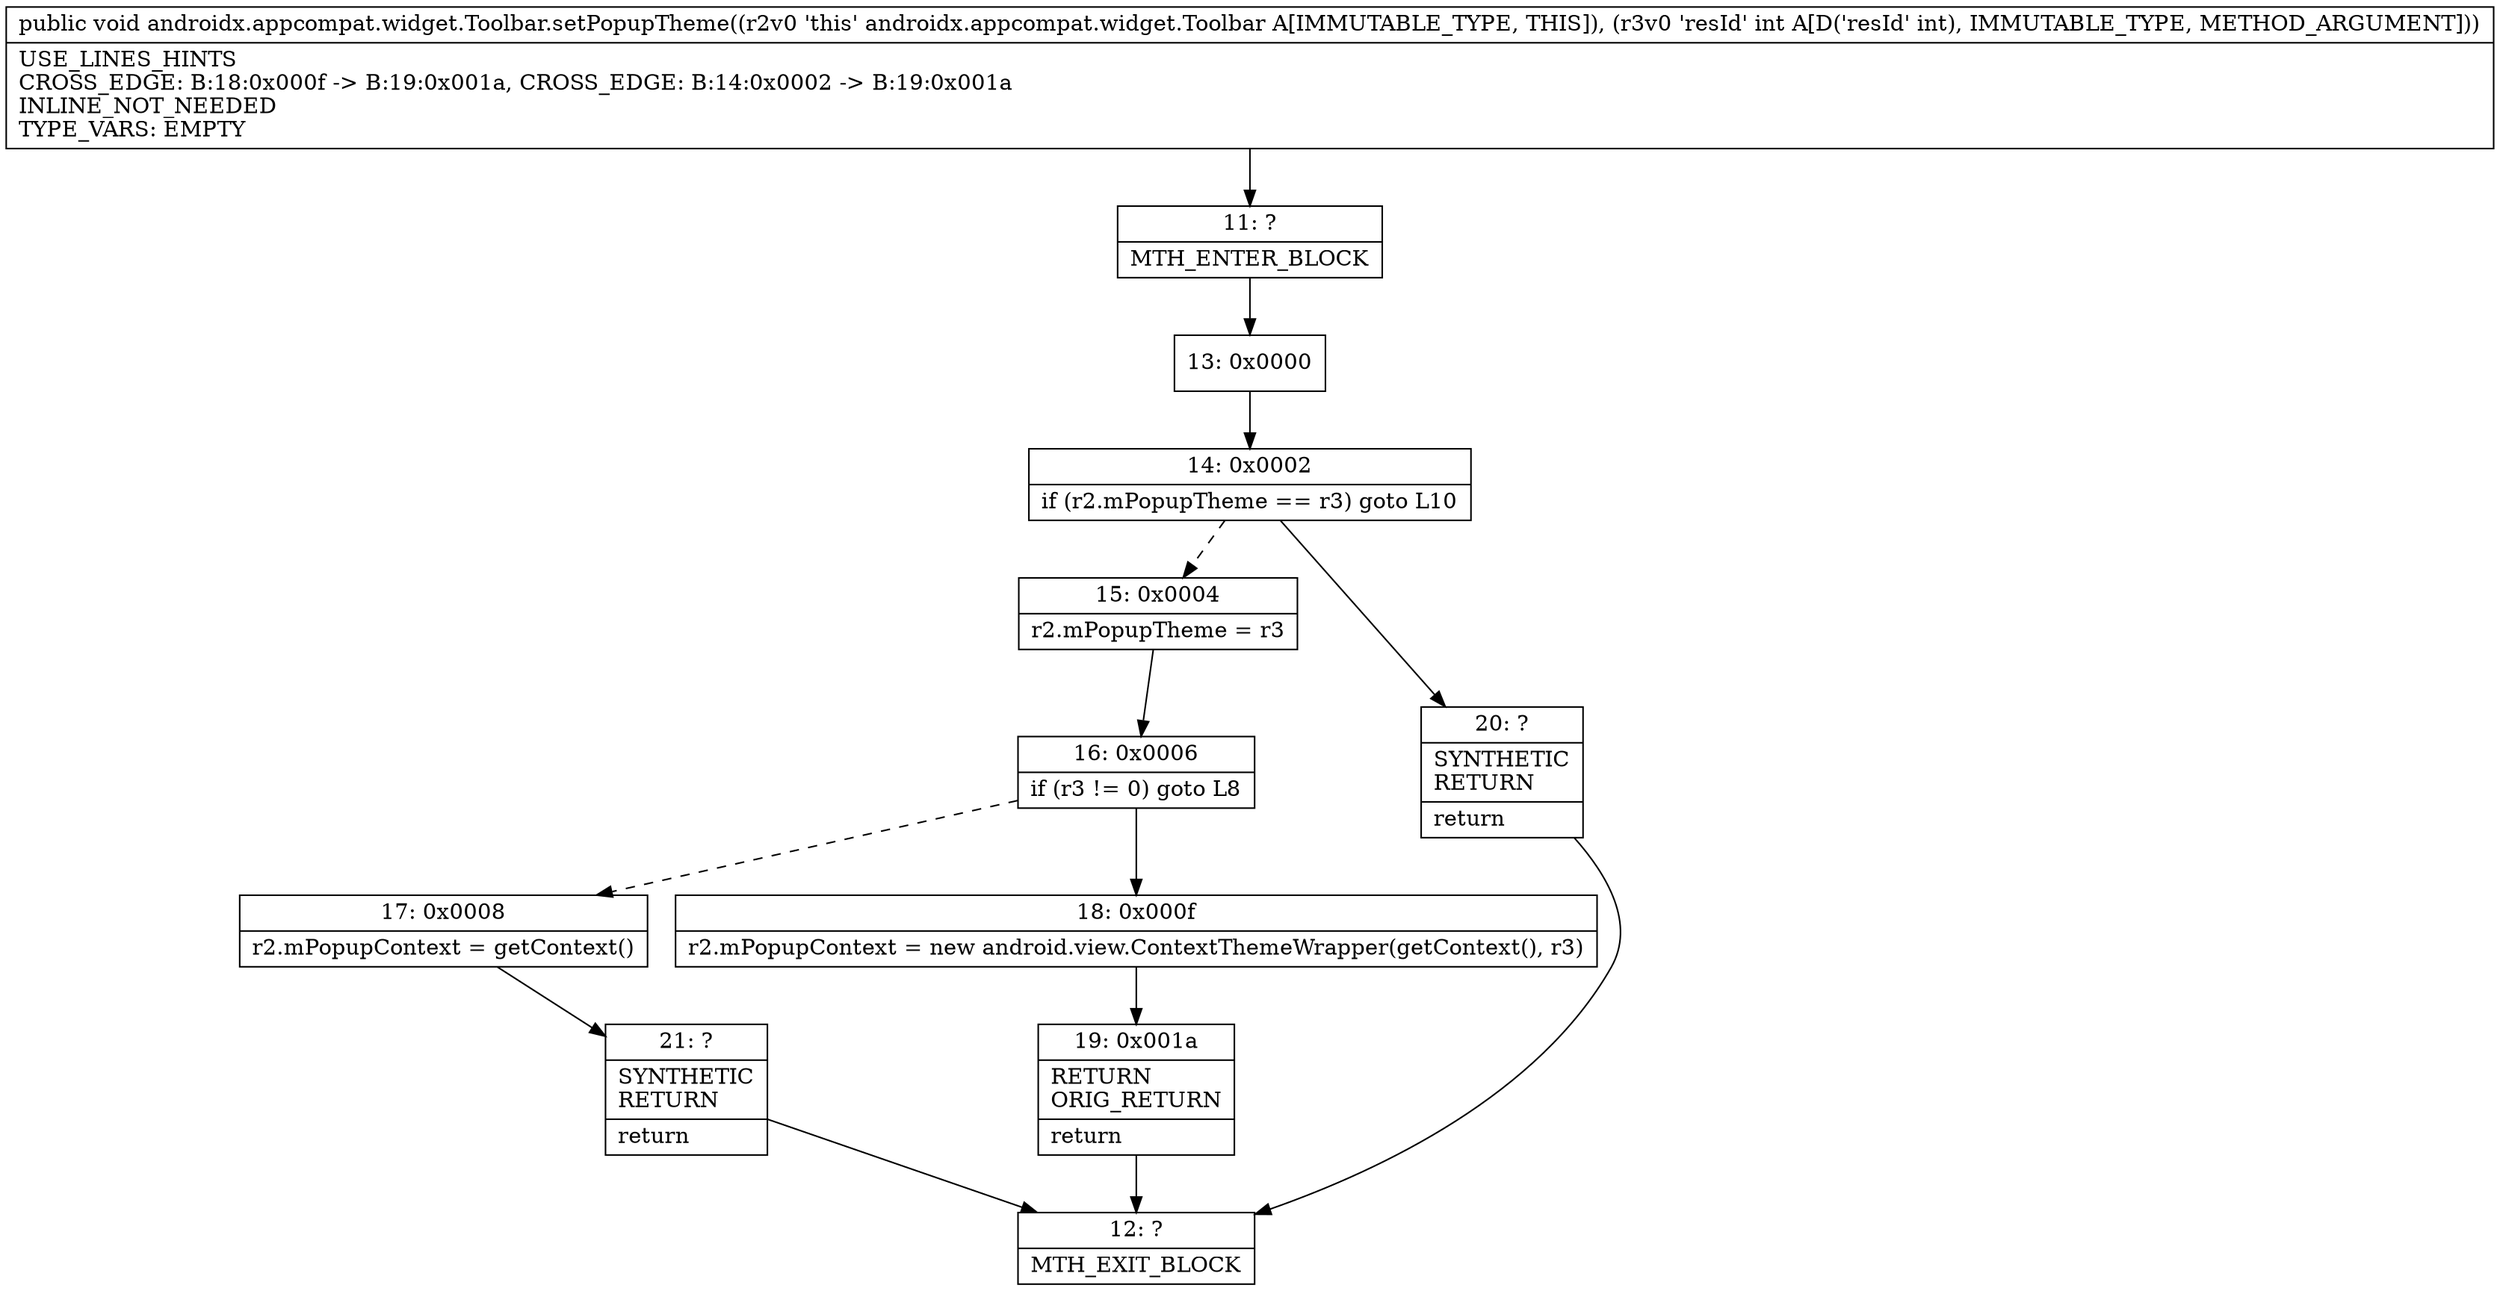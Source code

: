 digraph "CFG forandroidx.appcompat.widget.Toolbar.setPopupTheme(I)V" {
Node_11 [shape=record,label="{11\:\ ?|MTH_ENTER_BLOCK\l}"];
Node_13 [shape=record,label="{13\:\ 0x0000}"];
Node_14 [shape=record,label="{14\:\ 0x0002|if (r2.mPopupTheme == r3) goto L10\l}"];
Node_15 [shape=record,label="{15\:\ 0x0004|r2.mPopupTheme = r3\l}"];
Node_16 [shape=record,label="{16\:\ 0x0006|if (r3 != 0) goto L8\l}"];
Node_17 [shape=record,label="{17\:\ 0x0008|r2.mPopupContext = getContext()\l}"];
Node_21 [shape=record,label="{21\:\ ?|SYNTHETIC\lRETURN\l|return\l}"];
Node_12 [shape=record,label="{12\:\ ?|MTH_EXIT_BLOCK\l}"];
Node_18 [shape=record,label="{18\:\ 0x000f|r2.mPopupContext = new android.view.ContextThemeWrapper(getContext(), r3)\l}"];
Node_19 [shape=record,label="{19\:\ 0x001a|RETURN\lORIG_RETURN\l|return\l}"];
Node_20 [shape=record,label="{20\:\ ?|SYNTHETIC\lRETURN\l|return\l}"];
MethodNode[shape=record,label="{public void androidx.appcompat.widget.Toolbar.setPopupTheme((r2v0 'this' androidx.appcompat.widget.Toolbar A[IMMUTABLE_TYPE, THIS]), (r3v0 'resId' int A[D('resId' int), IMMUTABLE_TYPE, METHOD_ARGUMENT]))  | USE_LINES_HINTS\lCROSS_EDGE: B:18:0x000f \-\> B:19:0x001a, CROSS_EDGE: B:14:0x0002 \-\> B:19:0x001a\lINLINE_NOT_NEEDED\lTYPE_VARS: EMPTY\l}"];
MethodNode -> Node_11;Node_11 -> Node_13;
Node_13 -> Node_14;
Node_14 -> Node_15[style=dashed];
Node_14 -> Node_20;
Node_15 -> Node_16;
Node_16 -> Node_17[style=dashed];
Node_16 -> Node_18;
Node_17 -> Node_21;
Node_21 -> Node_12;
Node_18 -> Node_19;
Node_19 -> Node_12;
Node_20 -> Node_12;
}

